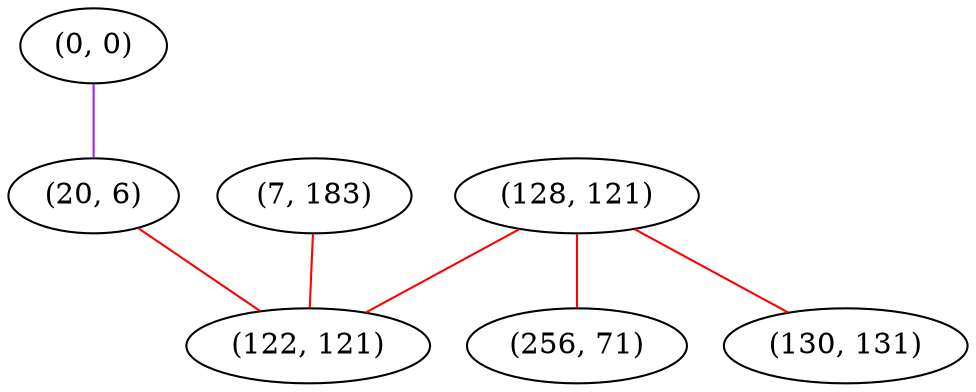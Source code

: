 graph "" {
"(0, 0)";
"(128, 121)";
"(256, 71)";
"(130, 131)";
"(20, 6)";
"(7, 183)";
"(122, 121)";
"(0, 0)" -- "(20, 6)"  [color=purple, key=0, weight=4];
"(128, 121)" -- "(130, 131)"  [color=red, key=0, weight=1];
"(128, 121)" -- "(256, 71)"  [color=red, key=0, weight=1];
"(128, 121)" -- "(122, 121)"  [color=red, key=0, weight=1];
"(20, 6)" -- "(122, 121)"  [color=red, key=0, weight=1];
"(7, 183)" -- "(122, 121)"  [color=red, key=0, weight=1];
}
